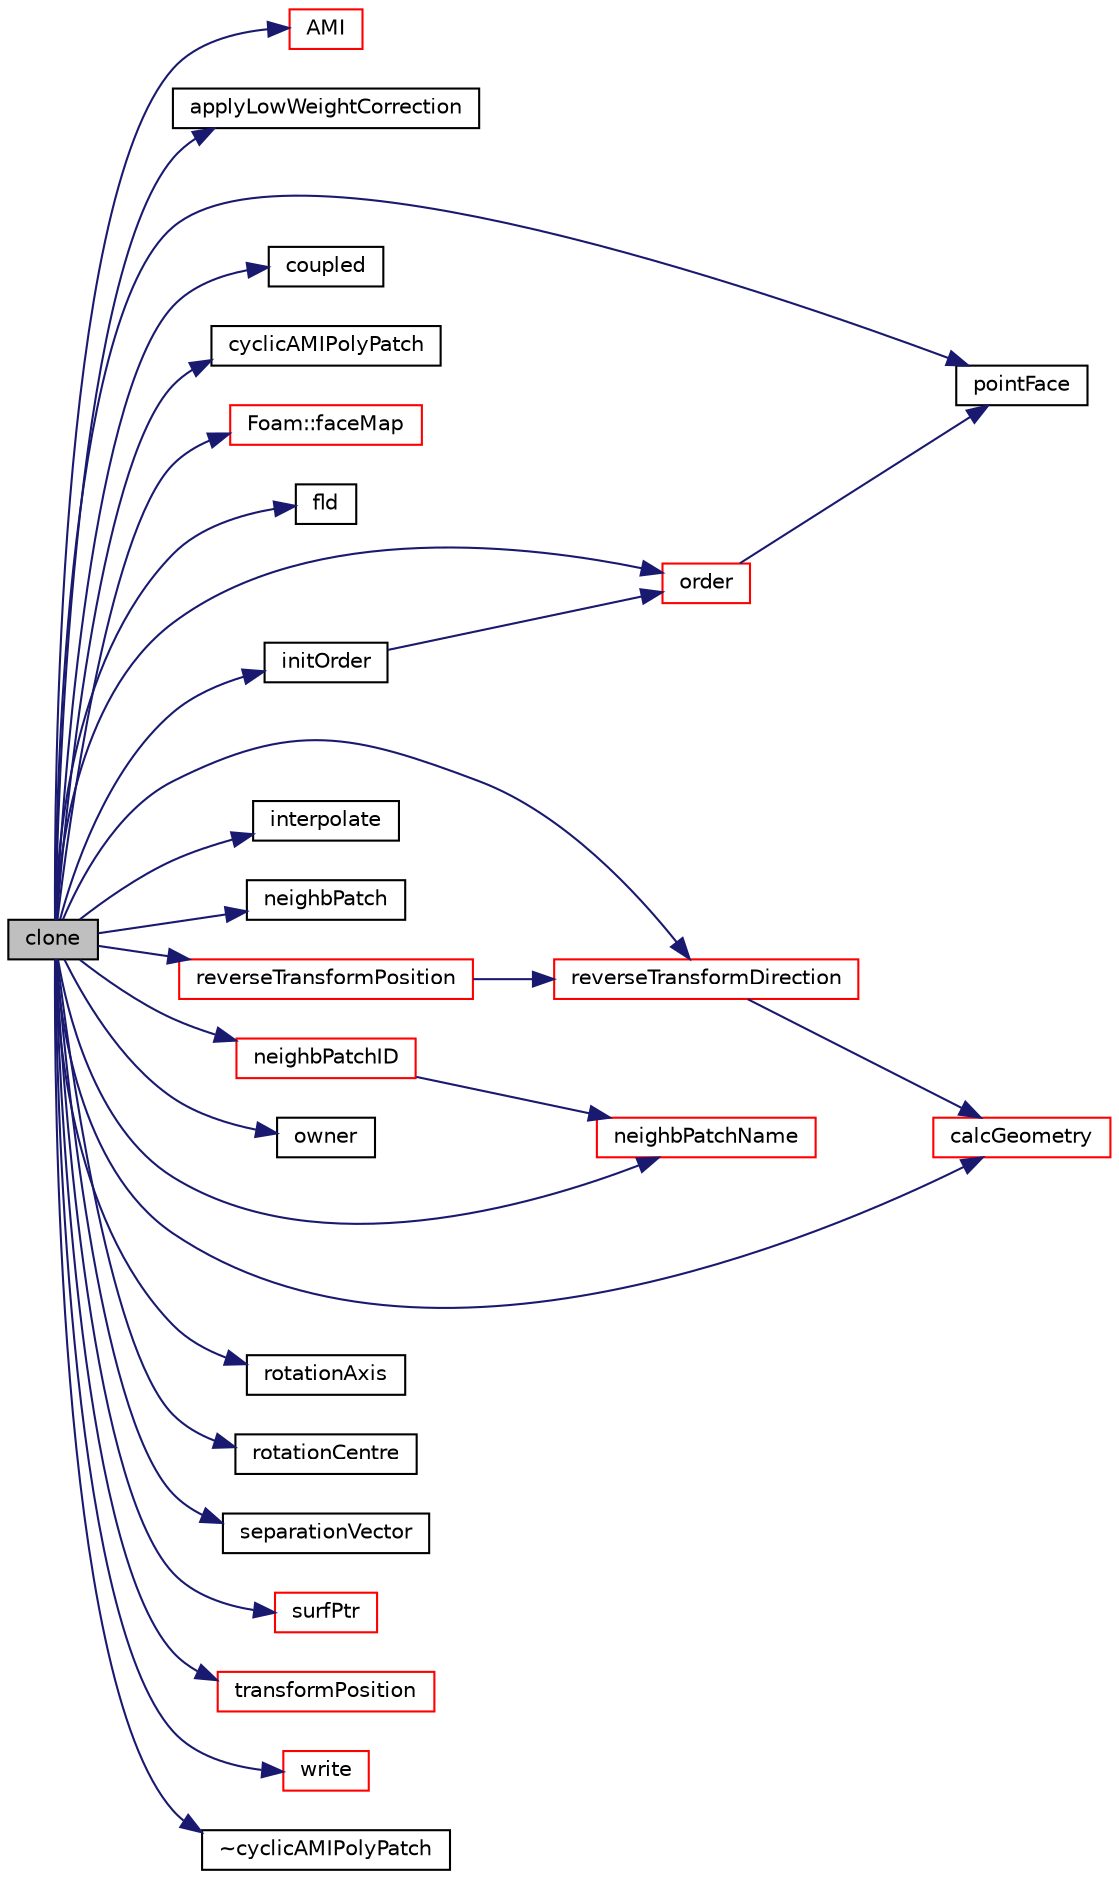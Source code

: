 digraph "clone"
{
  bgcolor="transparent";
  edge [fontname="Helvetica",fontsize="10",labelfontname="Helvetica",labelfontsize="10"];
  node [fontname="Helvetica",fontsize="10",shape=record];
  rankdir="LR";
  Node1 [label="clone",height=0.2,width=0.4,color="black", fillcolor="grey75", style="filled", fontcolor="black"];
  Node1 -> Node2 [color="midnightblue",fontsize="10",style="solid",fontname="Helvetica"];
  Node2 [label="AMI",height=0.2,width=0.4,color="red",URL="$a00481.html#a2a952eb4f52e6e257a4b859251ba1c3d",tooltip="Return a reference to the AMI interpolator. "];
  Node1 -> Node3 [color="midnightblue",fontsize="10",style="solid",fontname="Helvetica"];
  Node3 [label="applyLowWeightCorrection",height=0.2,width=0.4,color="black",URL="$a00481.html#ad623db6a578187f000ceab334ddf834e",tooltip="Return true if applying the low weight correction. "];
  Node1 -> Node4 [color="midnightblue",fontsize="10",style="solid",fontname="Helvetica"];
  Node4 [label="calcGeometry",height=0.2,width=0.4,color="red",URL="$a00481.html#a58bb4c0382e9ee570811fb3f005a0a97",tooltip="Calculate the patch geometry. "];
  Node1 -> Node5 [color="midnightblue",fontsize="10",style="solid",fontname="Helvetica"];
  Node5 [label="coupled",height=0.2,width=0.4,color="black",URL="$a00481.html#acffd678e538fc569f301aacdb4f019b7",tooltip="Is patch &#39;coupled&#39;. Note that on AMI the geometry is not. "];
  Node1 -> Node6 [color="midnightblue",fontsize="10",style="solid",fontname="Helvetica"];
  Node6 [label="cyclicAMIPolyPatch",height=0.2,width=0.4,color="black",URL="$a00481.html#afffc2680783a36e5fdc71af4ef7f2305",tooltip="Construct from (base couped patch) components. "];
  Node1 -> Node7 [color="midnightblue",fontsize="10",style="solid",fontname="Helvetica"];
  Node7 [label="Foam::faceMap",height=0.2,width=0.4,color="red",URL="$a10936.html#aa77215843e964fac259ab06e68d0ee02"];
  Node1 -> Node8 [color="midnightblue",fontsize="10",style="solid",fontname="Helvetica"];
  Node8 [label="fld",height=0.2,width=0.4,color="black",URL="$a04421.html#ad4512456f4da706b47fd304150561080"];
  Node1 -> Node9 [color="midnightblue",fontsize="10",style="solid",fontname="Helvetica"];
  Node9 [label="initOrder",height=0.2,width=0.4,color="black",URL="$a00481.html#aa56a1502e7574a1aa6661f68491bcb3c",tooltip="Initialize ordering for primitivePatch. Does not. "];
  Node9 -> Node10 [color="midnightblue",fontsize="10",style="solid",fontname="Helvetica"];
  Node10 [label="order",height=0.2,width=0.4,color="red",URL="$a00481.html#a557fadfc4a0e74703deefb12da057df5",tooltip="Return new ordering for primitivePatch. "];
  Node10 -> Node11 [color="midnightblue",fontsize="10",style="solid",fontname="Helvetica"];
  Node11 [label="pointFace",height=0.2,width=0.4,color="black",URL="$a00481.html#a2870458b5c404d1989dc61877e18e2f4",tooltip="Return face index on neighbour patch which shares point p. "];
  Node1 -> Node12 [color="midnightblue",fontsize="10",style="solid",fontname="Helvetica"];
  Node12 [label="interpolate",height=0.2,width=0.4,color="black",URL="$a00481.html#a85fb1f1d9d75e3917f83204dc3da1020",tooltip="Interpolate field. "];
  Node1 -> Node13 [color="midnightblue",fontsize="10",style="solid",fontname="Helvetica"];
  Node13 [label="neighbPatch",height=0.2,width=0.4,color="black",URL="$a00481.html#a1c22d203e2555e612f672ab67343d16a",tooltip="Return a reference to the neighbour patch. "];
  Node1 -> Node14 [color="midnightblue",fontsize="10",style="solid",fontname="Helvetica"];
  Node14 [label="neighbPatchID",height=0.2,width=0.4,color="red",URL="$a00481.html#a5c827b6fffa3dadbe60d9d74ec9140d8",tooltip="Neighbour patch ID. "];
  Node14 -> Node15 [color="midnightblue",fontsize="10",style="solid",fontname="Helvetica"];
  Node15 [label="neighbPatchName",height=0.2,width=0.4,color="red",URL="$a00481.html#a0275cbef77adddd8fac68b1fe75e106e",tooltip="Neighbour patch name. "];
  Node1 -> Node15 [color="midnightblue",fontsize="10",style="solid",fontname="Helvetica"];
  Node1 -> Node10 [color="midnightblue",fontsize="10",style="solid",fontname="Helvetica"];
  Node1 -> Node16 [color="midnightblue",fontsize="10",style="solid",fontname="Helvetica"];
  Node16 [label="owner",height=0.2,width=0.4,color="black",URL="$a00481.html#a168868dc9c6c7335cb6c950f8f6a9453",tooltip="Does this side own the patch? "];
  Node1 -> Node11 [color="midnightblue",fontsize="10",style="solid",fontname="Helvetica"];
  Node1 -> Node17 [color="midnightblue",fontsize="10",style="solid",fontname="Helvetica"];
  Node17 [label="reverseTransformDirection",height=0.2,width=0.4,color="red",URL="$a00481.html#a955b804beb22bf9d17ab6aa728746929",tooltip="Transform a patch-based direction from this side to nbr side. "];
  Node17 -> Node4 [color="midnightblue",fontsize="10",style="solid",fontname="Helvetica"];
  Node1 -> Node18 [color="midnightblue",fontsize="10",style="solid",fontname="Helvetica"];
  Node18 [label="reverseTransformPosition",height=0.2,width=0.4,color="red",URL="$a00481.html#a8fd1ca8b7047a36705977e196b74cd6f",tooltip="Transform a patch-based position from this side to nbr side. "];
  Node18 -> Node17 [color="midnightblue",fontsize="10",style="solid",fontname="Helvetica"];
  Node1 -> Node19 [color="midnightblue",fontsize="10",style="solid",fontname="Helvetica"];
  Node19 [label="rotationAxis",height=0.2,width=0.4,color="black",URL="$a00481.html#a848bc144effb5e545e69f9d9035e97ce",tooltip="Axis of rotation for rotational cyclic AMI. "];
  Node1 -> Node20 [color="midnightblue",fontsize="10",style="solid",fontname="Helvetica"];
  Node20 [label="rotationCentre",height=0.2,width=0.4,color="black",URL="$a00481.html#a744e0ce7783d7bbbc7fc3483b20e868f",tooltip="Point on axis of rotation for rotational cyclic AMI. "];
  Node1 -> Node21 [color="midnightblue",fontsize="10",style="solid",fontname="Helvetica"];
  Node21 [label="separationVector",height=0.2,width=0.4,color="black",URL="$a00481.html#ab5fbc0f9a2419a40bfaefcb1171a086b",tooltip="Translation vector for translational cyclic AMI. "];
  Node1 -> Node22 [color="midnightblue",fontsize="10",style="solid",fontname="Helvetica"];
  Node22 [label="surfPtr",height=0.2,width=0.4,color="red",URL="$a00481.html#add4f5204e386a3b34748b7fbdf7bd8b2",tooltip="Return a reference to the projection surface. "];
  Node1 -> Node23 [color="midnightblue",fontsize="10",style="solid",fontname="Helvetica"];
  Node23 [label="transformPosition",height=0.2,width=0.4,color="red",URL="$a00481.html#ad7f0afc15f22f40cf808582dea31e76c",tooltip="Transform patch-based positions from nbr side to this side. "];
  Node1 -> Node24 [color="midnightblue",fontsize="10",style="solid",fontname="Helvetica"];
  Node24 [label="write",height=0.2,width=0.4,color="red",URL="$a00481.html#a0941061ad5a26be83b4107d05750ace6",tooltip="Write the polyPatch data as a dictionary. "];
  Node1 -> Node25 [color="midnightblue",fontsize="10",style="solid",fontname="Helvetica"];
  Node25 [label="~cyclicAMIPolyPatch",height=0.2,width=0.4,color="black",URL="$a00481.html#aa00d094cce580c2ea96b1934428cdffb",tooltip="Destructor. "];
}
